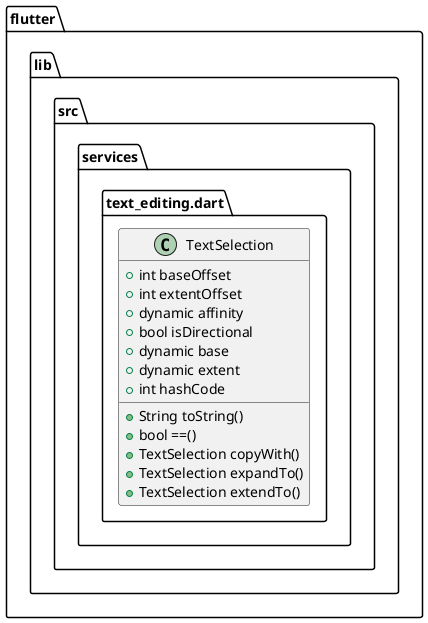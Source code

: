 @startuml
set namespaceSeparator ::

class "flutter::lib::src::services::text_editing.dart::TextSelection" {
  +int baseOffset
  +int extentOffset
  +dynamic affinity
  +bool isDirectional
  +dynamic base
  +dynamic extent
  +int hashCode
  +String toString()
  +bool ==()
  +TextSelection copyWith()
  +TextSelection expandTo()
  +TextSelection extendTo()
}


@enduml